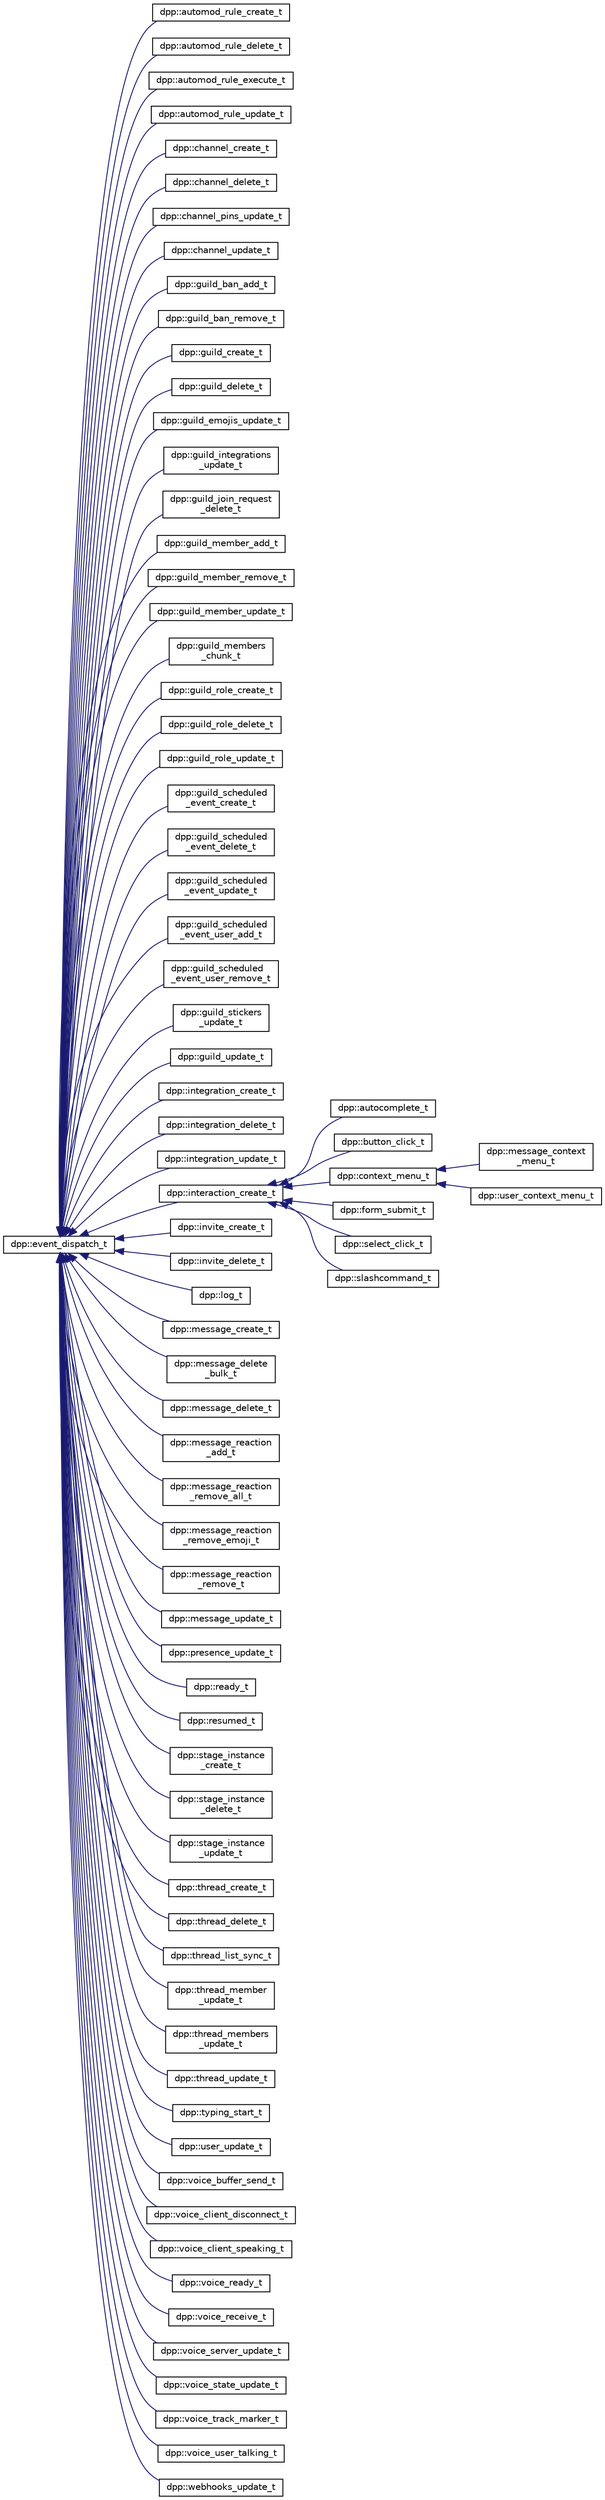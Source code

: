 digraph "Graphical Class Hierarchy"
{
 // INTERACTIVE_SVG=YES
 // LATEX_PDF_SIZE
  bgcolor="transparent";
  edge [fontname="Helvetica",fontsize="10",labelfontname="Helvetica",labelfontsize="10"];
  node [fontname="Helvetica",fontsize="10",shape=record];
  rankdir="LR";
  Node0 [label="dpp::event_dispatch_t",height=0.2,width=0.4,color="black",URL="$structdpp_1_1event__dispatch__t.html",tooltip="Base event parameter struct. Each event you receive from the library will have its parameter derived ..."];
  Node0 -> Node1 [dir="back",color="midnightblue",fontsize="10",style="solid",fontname="Helvetica"];
  Node1 [label="dpp::automod_rule_create_t",height=0.2,width=0.4,color="black",URL="$structdpp_1_1automod__rule__create__t.html",tooltip="Create automod rule."];
  Node0 -> Node2 [dir="back",color="midnightblue",fontsize="10",style="solid",fontname="Helvetica"];
  Node2 [label="dpp::automod_rule_delete_t",height=0.2,width=0.4,color="black",URL="$structdpp_1_1automod__rule__delete__t.html",tooltip="Delete automod rule."];
  Node0 -> Node3 [dir="back",color="midnightblue",fontsize="10",style="solid",fontname="Helvetica"];
  Node3 [label="dpp::automod_rule_execute_t",height=0.2,width=0.4,color="black",URL="$structdpp_1_1automod__rule__execute__t.html",tooltip="Execute/trigger automod rule."];
  Node0 -> Node4 [dir="back",color="midnightblue",fontsize="10",style="solid",fontname="Helvetica"];
  Node4 [label="dpp::automod_rule_update_t",height=0.2,width=0.4,color="black",URL="$structdpp_1_1automod__rule__update__t.html",tooltip="Update automod rule."];
  Node0 -> Node5 [dir="back",color="midnightblue",fontsize="10",style="solid",fontname="Helvetica"];
  Node5 [label="dpp::channel_create_t",height=0.2,width=0.4,color="black",URL="$structdpp_1_1channel__create__t.html",tooltip="Create channel."];
  Node0 -> Node6 [dir="back",color="midnightblue",fontsize="10",style="solid",fontname="Helvetica"];
  Node6 [label="dpp::channel_delete_t",height=0.2,width=0.4,color="black",URL="$structdpp_1_1channel__delete__t.html",tooltip="Delete channel."];
  Node0 -> Node7 [dir="back",color="midnightblue",fontsize="10",style="solid",fontname="Helvetica"];
  Node7 [label="dpp::channel_pins_update_t",height=0.2,width=0.4,color="black",URL="$structdpp_1_1channel__pins__update__t.html",tooltip="Channel pins update."];
  Node0 -> Node8 [dir="back",color="midnightblue",fontsize="10",style="solid",fontname="Helvetica"];
  Node8 [label="dpp::channel_update_t",height=0.2,width=0.4,color="black",URL="$structdpp_1_1channel__update__t.html",tooltip="Update channel."];
  Node0 -> Node9 [dir="back",color="midnightblue",fontsize="10",style="solid",fontname="Helvetica"];
  Node9 [label="dpp::guild_ban_add_t",height=0.2,width=0.4,color="black",URL="$structdpp_1_1guild__ban__add__t.html",tooltip="Guild ban add."];
  Node0 -> Node10 [dir="back",color="midnightblue",fontsize="10",style="solid",fontname="Helvetica"];
  Node10 [label="dpp::guild_ban_remove_t",height=0.2,width=0.4,color="black",URL="$structdpp_1_1guild__ban__remove__t.html",tooltip="Guild ban remove."];
  Node0 -> Node11 [dir="back",color="midnightblue",fontsize="10",style="solid",fontname="Helvetica"];
  Node11 [label="dpp::guild_create_t",height=0.2,width=0.4,color="black",URL="$structdpp_1_1guild__create__t.html",tooltip="Create guild."];
  Node0 -> Node12 [dir="back",color="midnightblue",fontsize="10",style="solid",fontname="Helvetica"];
  Node12 [label="dpp::guild_delete_t",height=0.2,width=0.4,color="black",URL="$structdpp_1_1guild__delete__t.html",tooltip="Delete guild."];
  Node0 -> Node13 [dir="back",color="midnightblue",fontsize="10",style="solid",fontname="Helvetica"];
  Node13 [label="dpp::guild_emojis_update_t",height=0.2,width=0.4,color="black",URL="$structdpp_1_1guild__emojis__update__t.html",tooltip="Guild emojis update."];
  Node0 -> Node14 [dir="back",color="midnightblue",fontsize="10",style="solid",fontname="Helvetica"];
  Node14 [label="dpp::guild_integrations\l_update_t",height=0.2,width=0.4,color="black",URL="$structdpp_1_1guild__integrations__update__t.html",tooltip="Guild integrations update."];
  Node0 -> Node15 [dir="back",color="midnightblue",fontsize="10",style="solid",fontname="Helvetica"];
  Node15 [label="dpp::guild_join_request\l_delete_t",height=0.2,width=0.4,color="black",URL="$structdpp_1_1guild__join__request__delete__t.html",tooltip="Guild join request delete (user declined membership screening)"];
  Node0 -> Node16 [dir="back",color="midnightblue",fontsize="10",style="solid",fontname="Helvetica"];
  Node16 [label="dpp::guild_member_add_t",height=0.2,width=0.4,color="black",URL="$structdpp_1_1guild__member__add__t.html",tooltip="Guild member add."];
  Node0 -> Node17 [dir="back",color="midnightblue",fontsize="10",style="solid",fontname="Helvetica"];
  Node17 [label="dpp::guild_member_remove_t",height=0.2,width=0.4,color="black",URL="$structdpp_1_1guild__member__remove__t.html",tooltip="Guild member remove."];
  Node0 -> Node18 [dir="back",color="midnightblue",fontsize="10",style="solid",fontname="Helvetica"];
  Node18 [label="dpp::guild_member_update_t",height=0.2,width=0.4,color="black",URL="$structdpp_1_1guild__member__update__t.html",tooltip="Guild member update."];
  Node0 -> Node19 [dir="back",color="midnightblue",fontsize="10",style="solid",fontname="Helvetica"];
  Node19 [label="dpp::guild_members\l_chunk_t",height=0.2,width=0.4,color="black",URL="$structdpp_1_1guild__members__chunk__t.html",tooltip="Guild members chunk."];
  Node0 -> Node20 [dir="back",color="midnightblue",fontsize="10",style="solid",fontname="Helvetica"];
  Node20 [label="dpp::guild_role_create_t",height=0.2,width=0.4,color="black",URL="$structdpp_1_1guild__role__create__t.html",tooltip="Guild role create."];
  Node0 -> Node21 [dir="back",color="midnightblue",fontsize="10",style="solid",fontname="Helvetica"];
  Node21 [label="dpp::guild_role_delete_t",height=0.2,width=0.4,color="black",URL="$structdpp_1_1guild__role__delete__t.html",tooltip="Guild role delete."];
  Node0 -> Node22 [dir="back",color="midnightblue",fontsize="10",style="solid",fontname="Helvetica"];
  Node22 [label="dpp::guild_role_update_t",height=0.2,width=0.4,color="black",URL="$structdpp_1_1guild__role__update__t.html",tooltip="Guild role update."];
  Node0 -> Node23 [dir="back",color="midnightblue",fontsize="10",style="solid",fontname="Helvetica"];
  Node23 [label="dpp::guild_scheduled\l_event_create_t",height=0.2,width=0.4,color="black",URL="$structdpp_1_1guild__scheduled__event__create__t.html",tooltip="Create scheduled event."];
  Node0 -> Node24 [dir="back",color="midnightblue",fontsize="10",style="solid",fontname="Helvetica"];
  Node24 [label="dpp::guild_scheduled\l_event_delete_t",height=0.2,width=0.4,color="black",URL="$structdpp_1_1guild__scheduled__event__delete__t.html",tooltip="Delete scheduled event."];
  Node0 -> Node25 [dir="back",color="midnightblue",fontsize="10",style="solid",fontname="Helvetica"];
  Node25 [label="dpp::guild_scheduled\l_event_update_t",height=0.2,width=0.4,color="black",URL="$structdpp_1_1guild__scheduled__event__update__t.html",tooltip="Create scheduled event."];
  Node0 -> Node26 [dir="back",color="midnightblue",fontsize="10",style="solid",fontname="Helvetica"];
  Node26 [label="dpp::guild_scheduled\l_event_user_add_t",height=0.2,width=0.4,color="black",URL="$structdpp_1_1guild__scheduled__event__user__add__t.html",tooltip="Add user to scheduled event."];
  Node0 -> Node27 [dir="back",color="midnightblue",fontsize="10",style="solid",fontname="Helvetica"];
  Node27 [label="dpp::guild_scheduled\l_event_user_remove_t",height=0.2,width=0.4,color="black",URL="$structdpp_1_1guild__scheduled__event__user__remove__t.html",tooltip="Delete user from scheduled event."];
  Node0 -> Node28 [dir="back",color="midnightblue",fontsize="10",style="solid",fontname="Helvetica"];
  Node28 [label="dpp::guild_stickers\l_update_t",height=0.2,width=0.4,color="black",URL="$structdpp_1_1guild__stickers__update__t.html",tooltip="Update guild stickers."];
  Node0 -> Node29 [dir="back",color="midnightblue",fontsize="10",style="solid",fontname="Helvetica"];
  Node29 [label="dpp::guild_update_t",height=0.2,width=0.4,color="black",URL="$structdpp_1_1guild__update__t.html",tooltip="Guild update."];
  Node0 -> Node30 [dir="back",color="midnightblue",fontsize="10",style="solid",fontname="Helvetica"];
  Node30 [label="dpp::integration_create_t",height=0.2,width=0.4,color="black",URL="$structdpp_1_1integration__create__t.html",tooltip="Integration create."];
  Node0 -> Node31 [dir="back",color="midnightblue",fontsize="10",style="solid",fontname="Helvetica"];
  Node31 [label="dpp::integration_delete_t",height=0.2,width=0.4,color="black",URL="$structdpp_1_1integration__delete__t.html",tooltip="Integration delete."];
  Node0 -> Node32 [dir="back",color="midnightblue",fontsize="10",style="solid",fontname="Helvetica"];
  Node32 [label="dpp::integration_update_t",height=0.2,width=0.4,color="black",URL="$structdpp_1_1integration__update__t.html",tooltip="Integration update."];
  Node0 -> Node33 [dir="back",color="midnightblue",fontsize="10",style="solid",fontname="Helvetica"];
  Node33 [label="dpp::interaction_create_t",height=0.2,width=0.4,color="black",URL="$structdpp_1_1interaction__create__t.html",tooltip="Create interaction."];
  Node33 -> Node34 [dir="back",color="midnightblue",fontsize="10",style="solid",fontname="Helvetica"];
  Node34 [label="dpp::autocomplete_t",height=0.2,width=0.4,color="black",URL="$structdpp_1_1autocomplete__t.html",tooltip="Discord requests that we fill a list of auto completion choices for a command option."];
  Node33 -> Node35 [dir="back",color="midnightblue",fontsize="10",style="solid",fontname="Helvetica"];
  Node35 [label="dpp::button_click_t",height=0.2,width=0.4,color="black",URL="$structdpp_1_1button__click__t.html",tooltip="Click on button."];
  Node33 -> Node36 [dir="back",color="midnightblue",fontsize="10",style="solid",fontname="Helvetica"];
  Node36 [label="dpp::context_menu_t",height=0.2,width=0.4,color="black",URL="$structdpp_1_1context__menu__t.html",tooltip="Base class for context menu interactions, e.g. right click on user or message."];
  Node36 -> Node37 [dir="back",color="midnightblue",fontsize="10",style="solid",fontname="Helvetica"];
  Node37 [label="dpp::message_context\l_menu_t",height=0.2,width=0.4,color="black",URL="$structdpp_1_1message__context__menu__t.html",tooltip="Event parameter for context menu interactions for messages."];
  Node36 -> Node38 [dir="back",color="midnightblue",fontsize="10",style="solid",fontname="Helvetica"];
  Node38 [label="dpp::user_context_menu_t",height=0.2,width=0.4,color="black",URL="$structdpp_1_1user__context__menu__t.html",tooltip="Event parameter for context menu interactions for users."];
  Node33 -> Node39 [dir="back",color="midnightblue",fontsize="10",style="solid",fontname="Helvetica"];
  Node39 [label="dpp::form_submit_t",height=0.2,width=0.4,color="black",URL="$structdpp_1_1form__submit__t.html",tooltip=" "];
  Node33 -> Node40 [dir="back",color="midnightblue",fontsize="10",style="solid",fontname="Helvetica"];
  Node40 [label="dpp::select_click_t",height=0.2,width=0.4,color="black",URL="$structdpp_1_1select__click__t.html",tooltip="Click on select."];
  Node33 -> Node41 [dir="back",color="midnightblue",fontsize="10",style="solid",fontname="Helvetica"];
  Node41 [label="dpp::slashcommand_t",height=0.2,width=0.4,color="black",URL="$structdpp_1_1slashcommand__t.html",tooltip="User has issued a slash command."];
  Node0 -> Node42 [dir="back",color="midnightblue",fontsize="10",style="solid",fontname="Helvetica"];
  Node42 [label="dpp::invite_create_t",height=0.2,width=0.4,color="black",URL="$structdpp_1_1invite__create__t.html",tooltip="Invite create."];
  Node0 -> Node43 [dir="back",color="midnightblue",fontsize="10",style="solid",fontname="Helvetica"];
  Node43 [label="dpp::invite_delete_t",height=0.2,width=0.4,color="black",URL="$structdpp_1_1invite__delete__t.html",tooltip="Invite delete."];
  Node0 -> Node44 [dir="back",color="midnightblue",fontsize="10",style="solid",fontname="Helvetica"];
  Node44 [label="dpp::log_t",height=0.2,width=0.4,color="black",URL="$structdpp_1_1log__t.html",tooltip="Log messages."];
  Node0 -> Node45 [dir="back",color="midnightblue",fontsize="10",style="solid",fontname="Helvetica"];
  Node45 [label="dpp::message_create_t",height=0.2,width=0.4,color="black",URL="$structdpp_1_1message__create__t.html",tooltip="Create message."];
  Node0 -> Node46 [dir="back",color="midnightblue",fontsize="10",style="solid",fontname="Helvetica"];
  Node46 [label="dpp::message_delete\l_bulk_t",height=0.2,width=0.4,color="black",URL="$structdpp_1_1message__delete__bulk__t.html",tooltip="Message delete bulk."];
  Node0 -> Node47 [dir="back",color="midnightblue",fontsize="10",style="solid",fontname="Helvetica"];
  Node47 [label="dpp::message_delete_t",height=0.2,width=0.4,color="black",URL="$structdpp_1_1message__delete__t.html",tooltip="Message Deleted."];
  Node0 -> Node48 [dir="back",color="midnightblue",fontsize="10",style="solid",fontname="Helvetica"];
  Node48 [label="dpp::message_reaction\l_add_t",height=0.2,width=0.4,color="black",URL="$structdpp_1_1message__reaction__add__t.html",tooltip="Message reaction add."];
  Node0 -> Node49 [dir="back",color="midnightblue",fontsize="10",style="solid",fontname="Helvetica"];
  Node49 [label="dpp::message_reaction\l_remove_all_t",height=0.2,width=0.4,color="black",URL="$structdpp_1_1message__reaction__remove__all__t.html",tooltip="Message remove all reactions."];
  Node0 -> Node50 [dir="back",color="midnightblue",fontsize="10",style="solid",fontname="Helvetica"];
  Node50 [label="dpp::message_reaction\l_remove_emoji_t",height=0.2,width=0.4,color="black",URL="$structdpp_1_1message__reaction__remove__emoji__t.html",tooltip="Message remove emoji."];
  Node0 -> Node51 [dir="back",color="midnightblue",fontsize="10",style="solid",fontname="Helvetica"];
  Node51 [label="dpp::message_reaction\l_remove_t",height=0.2,width=0.4,color="black",URL="$structdpp_1_1message__reaction__remove__t.html",tooltip="Message reaction remove."];
  Node0 -> Node52 [dir="back",color="midnightblue",fontsize="10",style="solid",fontname="Helvetica"];
  Node52 [label="dpp::message_update_t",height=0.2,width=0.4,color="black",URL="$structdpp_1_1message__update__t.html",tooltip="Message update."];
  Node0 -> Node53 [dir="back",color="midnightblue",fontsize="10",style="solid",fontname="Helvetica"];
  Node53 [label="dpp::presence_update_t",height=0.2,width=0.4,color="black",URL="$structdpp_1_1presence__update__t.html",tooltip="Presence update."];
  Node0 -> Node54 [dir="back",color="midnightblue",fontsize="10",style="solid",fontname="Helvetica"];
  Node54 [label="dpp::ready_t",height=0.2,width=0.4,color="black",URL="$structdpp_1_1ready__t.html",tooltip="Session ready."];
  Node0 -> Node55 [dir="back",color="midnightblue",fontsize="10",style="solid",fontname="Helvetica"];
  Node55 [label="dpp::resumed_t",height=0.2,width=0.4,color="black",URL="$structdpp_1_1resumed__t.html",tooltip="Session resumed."];
  Node0 -> Node56 [dir="back",color="midnightblue",fontsize="10",style="solid",fontname="Helvetica"];
  Node56 [label="dpp::stage_instance\l_create_t",height=0.2,width=0.4,color="black",URL="$structdpp_1_1stage__instance__create__t.html",tooltip="Create stage instance."];
  Node0 -> Node57 [dir="back",color="midnightblue",fontsize="10",style="solid",fontname="Helvetica"];
  Node57 [label="dpp::stage_instance\l_delete_t",height=0.2,width=0.4,color="black",URL="$structdpp_1_1stage__instance__delete__t.html",tooltip="Delete stage instance."];
  Node0 -> Node58 [dir="back",color="midnightblue",fontsize="10",style="solid",fontname="Helvetica"];
  Node58 [label="dpp::stage_instance\l_update_t",height=0.2,width=0.4,color="black",URL="$structdpp_1_1stage__instance__update__t.html",tooltip="Update stage instance."];
  Node0 -> Node59 [dir="back",color="midnightblue",fontsize="10",style="solid",fontname="Helvetica"];
  Node59 [label="dpp::thread_create_t",height=0.2,width=0.4,color="black",URL="$structdpp_1_1thread__create__t.html",tooltip="Thread Create."];
  Node0 -> Node60 [dir="back",color="midnightblue",fontsize="10",style="solid",fontname="Helvetica"];
  Node60 [label="dpp::thread_delete_t",height=0.2,width=0.4,color="black",URL="$structdpp_1_1thread__delete__t.html",tooltip="Thread Delete."];
  Node0 -> Node61 [dir="back",color="midnightblue",fontsize="10",style="solid",fontname="Helvetica"];
  Node61 [label="dpp::thread_list_sync_t",height=0.2,width=0.4,color="black",URL="$structdpp_1_1thread__list__sync__t.html",tooltip="Thread List Sync."];
  Node0 -> Node62 [dir="back",color="midnightblue",fontsize="10",style="solid",fontname="Helvetica"];
  Node62 [label="dpp::thread_member\l_update_t",height=0.2,width=0.4,color="black",URL="$structdpp_1_1thread__member__update__t.html",tooltip="Thread Member Update."];
  Node0 -> Node63 [dir="back",color="midnightblue",fontsize="10",style="solid",fontname="Helvetica"];
  Node63 [label="dpp::thread_members\l_update_t",height=0.2,width=0.4,color="black",URL="$structdpp_1_1thread__members__update__t.html",tooltip="Thread Members Update."];
  Node0 -> Node64 [dir="back",color="midnightblue",fontsize="10",style="solid",fontname="Helvetica"];
  Node64 [label="dpp::thread_update_t",height=0.2,width=0.4,color="black",URL="$structdpp_1_1thread__update__t.html",tooltip="Thread Update."];
  Node0 -> Node65 [dir="back",color="midnightblue",fontsize="10",style="solid",fontname="Helvetica"];
  Node65 [label="dpp::typing_start_t",height=0.2,width=0.4,color="black",URL="$structdpp_1_1typing__start__t.html",tooltip="Typing start."];
  Node0 -> Node66 [dir="back",color="midnightblue",fontsize="10",style="solid",fontname="Helvetica"];
  Node66 [label="dpp::user_update_t",height=0.2,width=0.4,color="black",URL="$structdpp_1_1user__update__t.html",tooltip="User update."];
  Node0 -> Node67 [dir="back",color="midnightblue",fontsize="10",style="solid",fontname="Helvetica"];
  Node67 [label="dpp::voice_buffer_send_t",height=0.2,width=0.4,color="black",URL="$structdpp_1_1voice__buffer__send__t.html",tooltip="voice buffer send"];
  Node0 -> Node68 [dir="back",color="midnightblue",fontsize="10",style="solid",fontname="Helvetica"];
  Node68 [label="dpp::voice_client_disconnect_t",height=0.2,width=0.4,color="black",URL="$structdpp_1_1voice__client__disconnect__t.html",tooltip="voice client disconnect event"];
  Node0 -> Node69 [dir="back",color="midnightblue",fontsize="10",style="solid",fontname="Helvetica"];
  Node69 [label="dpp::voice_client_speaking_t",height=0.2,width=0.4,color="black",URL="$structdpp_1_1voice__client__speaking__t.html",tooltip="voice client speaking event"];
  Node0 -> Node70 [dir="back",color="midnightblue",fontsize="10",style="solid",fontname="Helvetica"];
  Node70 [label="dpp::voice_ready_t",height=0.2,width=0.4,color="black",URL="$structdpp_1_1voice__ready__t.html",tooltip="voice user talking"];
  Node0 -> Node71 [dir="back",color="midnightblue",fontsize="10",style="solid",fontname="Helvetica"];
  Node71 [label="dpp::voice_receive_t",height=0.2,width=0.4,color="black",URL="$structdpp_1_1voice__receive__t.html",tooltip="voice receive packet"];
  Node0 -> Node72 [dir="back",color="midnightblue",fontsize="10",style="solid",fontname="Helvetica"];
  Node72 [label="dpp::voice_server_update_t",height=0.2,width=0.4,color="black",URL="$structdpp_1_1voice__server__update__t.html",tooltip="Voice server update."];
  Node0 -> Node73 [dir="back",color="midnightblue",fontsize="10",style="solid",fontname="Helvetica"];
  Node73 [label="dpp::voice_state_update_t",height=0.2,width=0.4,color="black",URL="$structdpp_1_1voice__state__update__t.html",tooltip="Voice state update."];
  Node0 -> Node74 [dir="back",color="midnightblue",fontsize="10",style="solid",fontname="Helvetica"];
  Node74 [label="dpp::voice_track_marker_t",height=0.2,width=0.4,color="black",URL="$structdpp_1_1voice__track__marker__t.html",tooltip="Voice state update."];
  Node0 -> Node75 [dir="back",color="midnightblue",fontsize="10",style="solid",fontname="Helvetica"];
  Node75 [label="dpp::voice_user_talking_t",height=0.2,width=0.4,color="black",URL="$structdpp_1_1voice__user__talking__t.html",tooltip="voice user talking"];
  Node0 -> Node76 [dir="back",color="midnightblue",fontsize="10",style="solid",fontname="Helvetica"];
  Node76 [label="dpp::webhooks_update_t",height=0.2,width=0.4,color="black",URL="$structdpp_1_1webhooks__update__t.html",tooltip="Webhooks update."];
}
